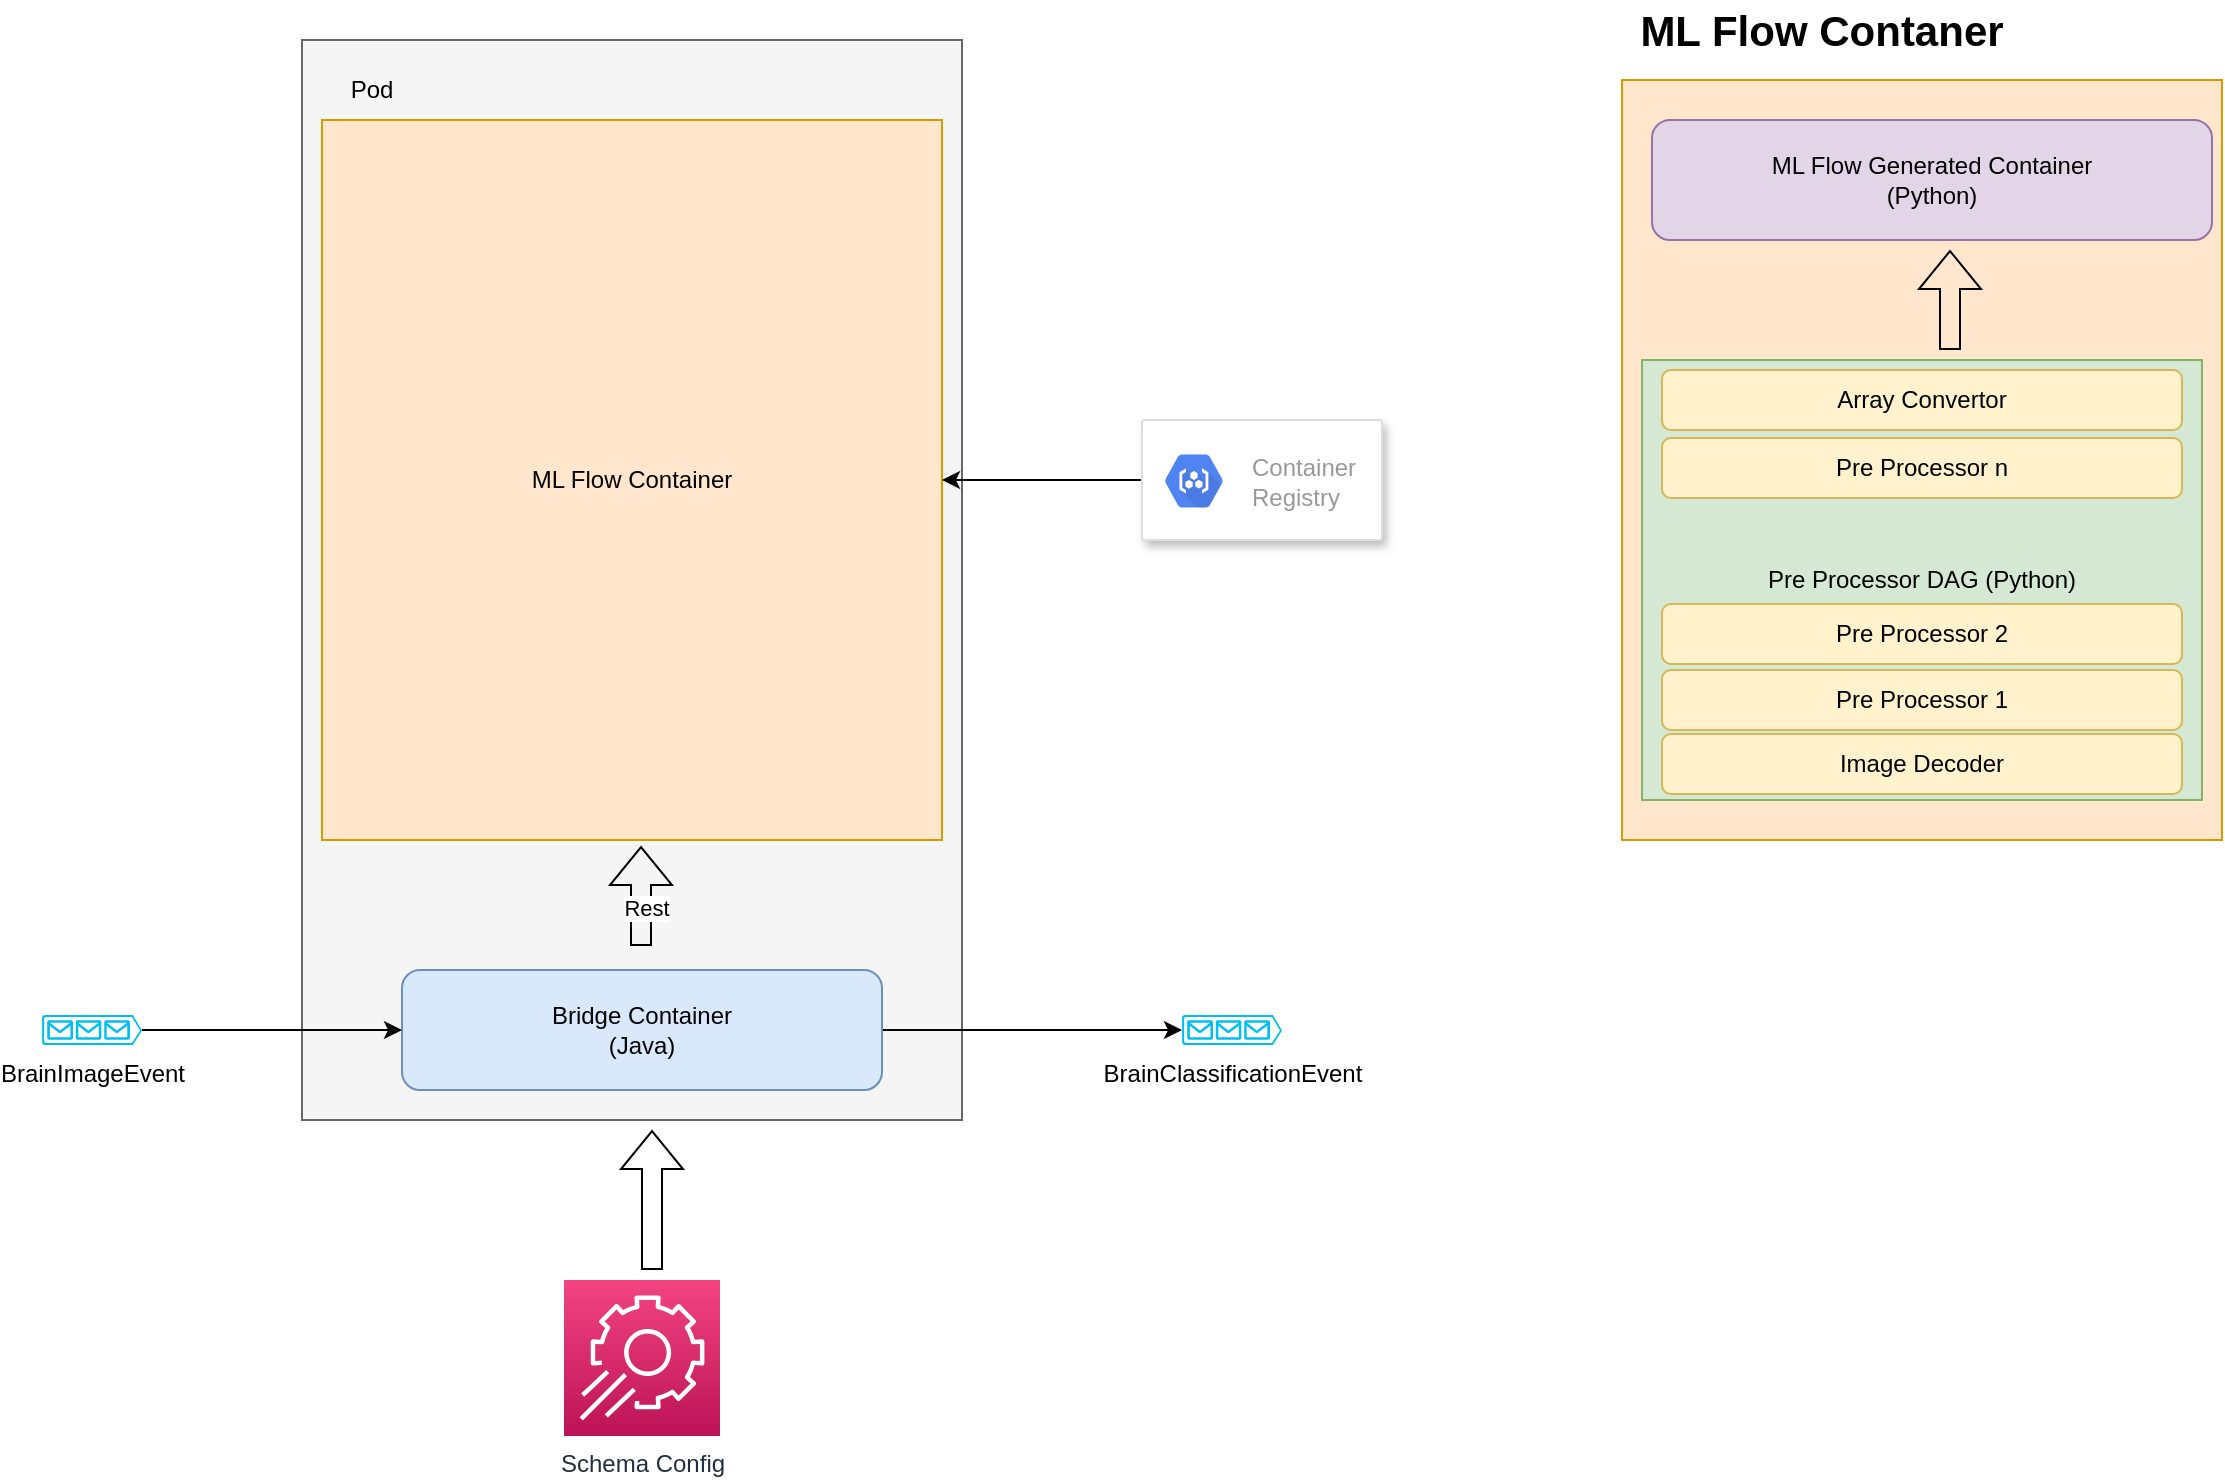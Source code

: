 <mxfile version="15.5.4" type="embed" pages="5"><diagram id="4JP8P6TYmhdr9SVVH32g" name="ML In Process"><mxGraphModel dx="971" dy="718" grid="1" gridSize="10" guides="1" tooltips="1" connect="1" arrows="1" fold="1" page="1" pageScale="1" pageWidth="1169" pageHeight="827" math="0" shadow="0"><root><mxCell id="pkODhqx5-SrbD-c5_GGv-0"/><mxCell id="pkODhqx5-SrbD-c5_GGv-1" parent="pkODhqx5-SrbD-c5_GGv-0"/><mxCell id="UCNFDzZq1QyYswXOjzoX-0" value="" style="rounded=0;whiteSpace=wrap;html=1;fillColor=#f5f5f5;fontColor=#333333;strokeColor=#666666;" parent="pkODhqx5-SrbD-c5_GGv-1" vertex="1"><mxGeometry x="160" y="40" width="330" height="540" as="geometry"/></mxCell><mxCell id="UCNFDzZq1QyYswXOjzoX-1" style="edgeStyle=orthogonalEdgeStyle;rounded=0;orthogonalLoop=1;jettySize=auto;html=1;entryX=0;entryY=0.5;entryDx=0;entryDy=0;entryPerimeter=0;" parent="pkODhqx5-SrbD-c5_GGv-1" source="UCNFDzZq1QyYswXOjzoX-2" target="UCNFDzZq1QyYswXOjzoX-5" edge="1"><mxGeometry relative="1" as="geometry"/></mxCell><mxCell id="UCNFDzZq1QyYswXOjzoX-2" value="Bridge Container&lt;br&gt;(Java)" style="rounded=1;whiteSpace=wrap;html=1;fillColor=#dae8fc;strokeColor=#6c8ebf;" parent="pkODhqx5-SrbD-c5_GGv-1" vertex="1"><mxGeometry x="210" y="505" width="240" height="60" as="geometry"/></mxCell><mxCell id="UCNFDzZq1QyYswXOjzoX-3" style="edgeStyle=orthogonalEdgeStyle;rounded=0;orthogonalLoop=1;jettySize=auto;html=1;" parent="pkODhqx5-SrbD-c5_GGv-1" source="UCNFDzZq1QyYswXOjzoX-4" target="UCNFDzZq1QyYswXOjzoX-2" edge="1"><mxGeometry relative="1" as="geometry"/></mxCell><mxCell id="UCNFDzZq1QyYswXOjzoX-4" value="BrainImageEvent" style="verticalLabelPosition=bottom;html=1;verticalAlign=top;align=center;strokeColor=none;fillColor=#00BEF2;shape=mxgraph.azure.queue_generic;pointerEvents=1;" parent="pkODhqx5-SrbD-c5_GGv-1" vertex="1"><mxGeometry x="30" y="527.5" width="50" height="15" as="geometry"/></mxCell><mxCell id="UCNFDzZq1QyYswXOjzoX-5" value="BrainClassificationEvent" style="verticalLabelPosition=bottom;html=1;verticalAlign=top;align=center;strokeColor=none;fillColor=#00BEF2;shape=mxgraph.azure.queue_generic;pointerEvents=1;" parent="pkODhqx5-SrbD-c5_GGv-1" vertex="1"><mxGeometry x="600" y="527.5" width="50" height="15" as="geometry"/></mxCell><mxCell id="UCNFDzZq1QyYswXOjzoX-12" value="Schema Config" style="sketch=0;points=[[0,0,0],[0.25,0,0],[0.5,0,0],[0.75,0,0],[1,0,0],[0,1,0],[0.25,1,0],[0.5,1,0],[0.75,1,0],[1,1,0],[0,0.25,0],[0,0.5,0],[0,0.75,0],[1,0.25,0],[1,0.5,0],[1,0.75,0]];points=[[0,0,0],[0.25,0,0],[0.5,0,0],[0.75,0,0],[1,0,0],[0,1,0],[0.25,1,0],[0.5,1,0],[0.75,1,0],[1,1,0],[0,0.25,0],[0,0.5,0],[0,0.75,0],[1,0.25,0],[1,0.5,0],[1,0.75,0]];outlineConnect=0;fontColor=#232F3E;gradientColor=#F34482;gradientDirection=north;fillColor=#BC1356;strokeColor=#ffffff;dashed=0;verticalLabelPosition=bottom;verticalAlign=top;align=center;html=1;fontSize=12;fontStyle=0;aspect=fixed;shape=mxgraph.aws4.resourceIcon;resIcon=mxgraph.aws4.app_config;" parent="pkODhqx5-SrbD-c5_GGv-1" vertex="1"><mxGeometry x="291" y="660" width="78" height="78" as="geometry"/></mxCell><mxCell id="UCNFDzZq1QyYswXOjzoX-13" value="" style="shape=flexArrow;endArrow=classic;html=1;rounded=0;" parent="pkODhqx5-SrbD-c5_GGv-1" edge="1"><mxGeometry width="50" height="50" relative="1" as="geometry"><mxPoint x="335" y="655" as="sourcePoint"/><mxPoint x="335" y="585" as="targetPoint"/></mxGeometry></mxCell><mxCell id="UCNFDzZq1QyYswXOjzoX-16" value="" style="shape=flexArrow;endArrow=classic;html=1;rounded=0;" parent="pkODhqx5-SrbD-c5_GGv-1" edge="1"><mxGeometry width="50" height="50" relative="1" as="geometry"><mxPoint x="329.5" y="493" as="sourcePoint"/><mxPoint x="329.5" y="443" as="targetPoint"/></mxGeometry></mxCell><mxCell id="UCNFDzZq1QyYswXOjzoX-17" value="Rest" style="edgeLabel;html=1;align=center;verticalAlign=middle;resizable=0;points=[];" parent="UCNFDzZq1QyYswXOjzoX-16" vertex="1" connectable="0"><mxGeometry x="-0.24" y="-2" relative="1" as="geometry"><mxPoint as="offset"/></mxGeometry></mxCell><mxCell id="UCNFDzZq1QyYswXOjzoX-20" value="Pod" style="text;html=1;strokeColor=none;fillColor=none;align=center;verticalAlign=middle;whiteSpace=wrap;rounded=0;" parent="pkODhqx5-SrbD-c5_GGv-1" vertex="1"><mxGeometry x="165" y="50" width="60" height="30" as="geometry"/></mxCell><mxCell id="sIdaTJnpg9QsMD5v8c7R-0" value="" style="rounded=0;whiteSpace=wrap;html=1;fillColor=#ffe6cc;strokeColor=#d79b00;" parent="pkODhqx5-SrbD-c5_GGv-1" vertex="1"><mxGeometry x="820" y="60" width="300" height="380" as="geometry"/></mxCell><mxCell id="sIdaTJnpg9QsMD5v8c7R-1" value="Pre Processor DAG (Python)" style="rounded=0;whiteSpace=wrap;html=1;fillColor=#d5e8d4;strokeColor=#82b366;" parent="pkODhqx5-SrbD-c5_GGv-1" vertex="1"><mxGeometry x="830" y="200" width="280" height="220" as="geometry"/></mxCell><mxCell id="sIdaTJnpg9QsMD5v8c7R-2" value="Pre Processor 1" style="rounded=1;whiteSpace=wrap;html=1;fillColor=#fff2cc;strokeColor=#d6b656;" parent="pkODhqx5-SrbD-c5_GGv-1" vertex="1"><mxGeometry x="840" y="355" width="260" height="30" as="geometry"/></mxCell><mxCell id="sIdaTJnpg9QsMD5v8c7R-3" value="Pre Processor 2" style="rounded=1;whiteSpace=wrap;html=1;fillColor=#fff2cc;strokeColor=#d6b656;" parent="pkODhqx5-SrbD-c5_GGv-1" vertex="1"><mxGeometry x="840" y="322" width="260" height="30" as="geometry"/></mxCell><mxCell id="sIdaTJnpg9QsMD5v8c7R-4" value="Pre Processor n" style="rounded=1;whiteSpace=wrap;html=1;fillColor=#fff2cc;strokeColor=#d6b656;" parent="pkODhqx5-SrbD-c5_GGv-1" vertex="1"><mxGeometry x="840" y="239" width="260" height="30" as="geometry"/></mxCell><mxCell id="sIdaTJnpg9QsMD5v8c7R-5" value="ML Flow Generated Container&lt;br&gt;(Python)" style="rounded=1;whiteSpace=wrap;html=1;fillColor=#e1d5e7;strokeColor=#9673a6;" parent="pkODhqx5-SrbD-c5_GGv-1" vertex="1"><mxGeometry x="835" y="80" width="280" height="60" as="geometry"/></mxCell><mxCell id="sIdaTJnpg9QsMD5v8c7R-7" value="Array Convertor" style="rounded=1;whiteSpace=wrap;html=1;fillColor=#fff2cc;strokeColor=#d6b656;" parent="pkODhqx5-SrbD-c5_GGv-1" vertex="1"><mxGeometry x="840" y="205" width="260" height="30" as="geometry"/></mxCell><mxCell id="sIdaTJnpg9QsMD5v8c7R-8" value="Image Decoder" style="rounded=1;whiteSpace=wrap;html=1;fillColor=#fff2cc;strokeColor=#d6b656;" parent="pkODhqx5-SrbD-c5_GGv-1" vertex="1"><mxGeometry x="840" y="387" width="260" height="30" as="geometry"/></mxCell><mxCell id="sIdaTJnpg9QsMD5v8c7R-9" value="" style="shape=flexArrow;endArrow=classic;html=1;rounded=0;" parent="pkODhqx5-SrbD-c5_GGv-1" edge="1"><mxGeometry width="50" height="50" relative="1" as="geometry"><mxPoint x="984" y="195" as="sourcePoint"/><mxPoint x="984" y="145" as="targetPoint"/></mxGeometry></mxCell><mxCell id="sIdaTJnpg9QsMD5v8c7R-11" value="ML Flow Container" style="rounded=0;whiteSpace=wrap;html=1;fillColor=#ffe6cc;strokeColor=#d79b00;" parent="pkODhqx5-SrbD-c5_GGv-1" vertex="1"><mxGeometry x="170" y="80" width="310" height="360" as="geometry"/></mxCell><mxCell id="sIdaTJnpg9QsMD5v8c7R-13" value="ML Flow Contaner" style="text;html=1;strokeColor=none;fillColor=none;align=center;verticalAlign=middle;whiteSpace=wrap;rounded=0;fontSize=21;fontStyle=1" parent="pkODhqx5-SrbD-c5_GGv-1" vertex="1"><mxGeometry x="820" y="20" width="200" height="30" as="geometry"/></mxCell><mxCell id="sIdaTJnpg9QsMD5v8c7R-16" style="edgeStyle=orthogonalEdgeStyle;rounded=0;orthogonalLoop=1;jettySize=auto;html=1;fontSize=21;" parent="pkODhqx5-SrbD-c5_GGv-1" source="sIdaTJnpg9QsMD5v8c7R-14" target="sIdaTJnpg9QsMD5v8c7R-11" edge="1"><mxGeometry relative="1" as="geometry"/></mxCell><mxCell id="sIdaTJnpg9QsMD5v8c7R-14" value="" style="strokeColor=#dddddd;shadow=1;strokeWidth=1;rounded=1;absoluteArcSize=1;arcSize=2;fontSize=21;" parent="pkODhqx5-SrbD-c5_GGv-1" vertex="1"><mxGeometry x="580" y="230" width="120" height="60" as="geometry"/></mxCell><mxCell id="sIdaTJnpg9QsMD5v8c7R-15" value="Container&#10;Registry" style="sketch=0;dashed=0;connectable=0;html=1;fillColor=#5184F3;strokeColor=none;shape=mxgraph.gcp2.hexIcon;prIcon=container_registry;part=1;labelPosition=right;verticalLabelPosition=middle;align=left;verticalAlign=middle;spacingLeft=5;fontColor=#999999;fontSize=12;" parent="sIdaTJnpg9QsMD5v8c7R-14" vertex="1"><mxGeometry y="0.5" width="44" height="39" relative="1" as="geometry"><mxPoint x="4" y="-19" as="offset"/></mxGeometry></mxCell></root></mxGraphModel></diagram><diagram id="MiwoKP8BNFaqeRX3wZGP" name="ML Out of Process"><mxGraphModel dx="1235" dy="1573" grid="1" gridSize="10" guides="1" tooltips="1" connect="1" arrows="1" fold="1" page="1" pageScale="1" pageWidth="1169" pageHeight="827" math="0" shadow="0"><root><mxCell id="0"/><mxCell id="1" parent="0"/><mxCell id="BqRsmMDiqOokHkiWsKRs-17" value="" style="rounded=0;whiteSpace=wrap;html=1;fillColor=#f5f5f5;fontColor=#333333;strokeColor=#666666;" parent="1" vertex="1"><mxGeometry x="394" y="-49" width="350" height="417" as="geometry"/></mxCell><mxCell id="15" value="" style="rounded=0;whiteSpace=wrap;html=1;fillColor=#f5f5f5;fontColor=#333333;strokeColor=#666666;" parent="1" vertex="1"><mxGeometry x="405" y="470" width="330" height="159" as="geometry"/></mxCell><mxCell id="9" style="edgeStyle=orthogonalEdgeStyle;rounded=0;orthogonalLoop=1;jettySize=auto;html=1;entryX=0;entryY=0.5;entryDx=0;entryDy=0;entryPerimeter=0;" parent="1" source="3" target="8" edge="1"><mxGeometry relative="1" as="geometry"/></mxCell><mxCell id="3" value="Event to Primitive Converter&lt;br&gt;(Java)" style="rounded=1;whiteSpace=wrap;html=1;fillColor=#dae8fc;strokeColor=#6c8ebf;" parent="1" vertex="1"><mxGeometry x="455" y="554" width="240" height="60" as="geometry"/></mxCell><mxCell id="5" style="edgeStyle=orthogonalEdgeStyle;rounded=0;orthogonalLoop=1;jettySize=auto;html=1;" parent="1" source="4" target="3" edge="1"><mxGeometry relative="1" as="geometry"/></mxCell><mxCell id="4" value="BrainImageEvent" style="verticalLabelPosition=bottom;html=1;verticalAlign=top;align=center;strokeColor=none;fillColor=#00BEF2;shape=mxgraph.azure.queue_generic;pointerEvents=1;" parent="1" vertex="1"><mxGeometry x="275" y="576.5" width="50" height="15" as="geometry"/></mxCell><mxCell id="8" value="BrainClassificationEvent" style="verticalLabelPosition=bottom;html=1;verticalAlign=top;align=center;strokeColor=none;fillColor=#00BEF2;shape=mxgraph.azure.queue_generic;pointerEvents=1;" parent="1" vertex="1"><mxGeometry x="845" y="576.5" width="50" height="15" as="geometry"/></mxCell><mxCell id="10" value="Pre Processor DAG (Python)" style="rounded=0;whiteSpace=wrap;html=1;fillColor=#d5e8d4;strokeColor=#82b366;" parent="1" vertex="1"><mxGeometry x="430" y="101" width="280" height="220" as="geometry"/></mxCell><mxCell id="11" value="Pre Processor 1" style="rounded=1;whiteSpace=wrap;html=1;fillColor=#fff2cc;strokeColor=#d6b656;" parent="1" vertex="1"><mxGeometry x="440" y="256" width="260" height="30" as="geometry"/></mxCell><mxCell id="12" value="Pre Processor 2" style="rounded=1;whiteSpace=wrap;html=1;fillColor=#fff2cc;strokeColor=#d6b656;" parent="1" vertex="1"><mxGeometry x="440" y="223" width="260" height="30" as="geometry"/></mxCell><mxCell id="13" value="Pre Processor n" style="rounded=1;whiteSpace=wrap;html=1;fillColor=#fff2cc;strokeColor=#d6b656;" parent="1" vertex="1"><mxGeometry x="440" y="140" width="260" height="30" as="geometry"/></mxCell><mxCell id="14" value="ML Flow Generated Container&lt;br&gt;(Python)" style="rounded=1;whiteSpace=wrap;html=1;fillColor=#e1d5e7;strokeColor=#9673a6;" parent="1" vertex="1"><mxGeometry x="435" y="-19" width="280" height="60" as="geometry"/></mxCell><mxCell id="16" value="Local Storage" style="shape=cylinder3;whiteSpace=wrap;html=1;boundedLbl=1;backgroundOutline=1;size=15;fillColor=#f8cecc;strokeColor=#b85450;" parent="1" vertex="1"><mxGeometry x="720" y="51" width="60" height="80" as="geometry"/></mxCell><mxCell id="MDADAvPTw3tYlWCLtkze-16" value="Schema Config" style="sketch=0;points=[[0,0,0],[0.25,0,0],[0.5,0,0],[0.75,0,0],[1,0,0],[0,1,0],[0.25,1,0],[0.5,1,0],[0.75,1,0],[1,1,0],[0,0.25,0],[0,0.5,0],[0,0.75,0],[1,0.25,0],[1,0.5,0],[1,0.75,0]];points=[[0,0,0],[0.25,0,0],[0.5,0,0],[0.75,0,0],[1,0,0],[0,1,0],[0.25,1,0],[0.5,1,0],[0.75,1,0],[1,1,0],[0,0.25,0],[0,0.5,0],[0,0.75,0],[1,0.25,0],[1,0.5,0],[1,0.75,0]];outlineConnect=0;fontColor=#232F3E;gradientColor=#F34482;gradientDirection=north;fillColor=#BC1356;strokeColor=#ffffff;dashed=0;verticalLabelPosition=bottom;verticalAlign=top;align=center;html=1;fontSize=12;fontStyle=0;aspect=fixed;shape=mxgraph.aws4.resourceIcon;resIcon=mxgraph.aws4.app_config;" parent="1" vertex="1"><mxGeometry x="536" y="709" width="78" height="78" as="geometry"/></mxCell><mxCell id="MDADAvPTw3tYlWCLtkze-18" value="" style="shape=flexArrow;endArrow=classic;html=1;rounded=0;" parent="1" edge="1"><mxGeometry width="50" height="50" relative="1" as="geometry"><mxPoint x="580" y="704" as="sourcePoint"/><mxPoint x="580" y="634" as="targetPoint"/></mxGeometry></mxCell><mxCell id="_86zWBjJLlqJBihrQBg6-16" value="Array Convertor" style="rounded=1;whiteSpace=wrap;html=1;fillColor=#fff2cc;strokeColor=#d6b656;" parent="1" vertex="1"><mxGeometry x="440" y="106" width="260" height="30" as="geometry"/></mxCell><mxCell id="_86zWBjJLlqJBihrQBg6-17" value="Image Decoder" style="rounded=1;whiteSpace=wrap;html=1;fillColor=#fff2cc;strokeColor=#d6b656;" parent="1" vertex="1"><mxGeometry x="440" y="288" width="260" height="30" as="geometry"/></mxCell><mxCell id="_86zWBjJLlqJBihrQBg6-18" value="" style="shape=flexArrow;endArrow=classic;html=1;rounded=0;" parent="1" edge="1"><mxGeometry width="50" height="50" relative="1" as="geometry"><mxPoint x="584" y="431" as="sourcePoint"/><mxPoint x="584" y="381" as="targetPoint"/></mxGeometry></mxCell><mxCell id="_86zWBjJLlqJBihrQBg6-21" value="Rest" style="edgeLabel;html=1;align=center;verticalAlign=middle;resizable=0;points=[];" parent="_86zWBjJLlqJBihrQBg6-18" vertex="1" connectable="0"><mxGeometry x="-0.24" y="-2" relative="1" as="geometry"><mxPoint y="39" as="offset"/></mxGeometry></mxCell><mxCell id="_86zWBjJLlqJBihrQBg6-19" value="" style="shape=flexArrow;endArrow=classic;html=1;rounded=0;" parent="1" edge="1"><mxGeometry width="50" height="50" relative="1" as="geometry"><mxPoint x="584" y="96" as="sourcePoint"/><mxPoint x="584" y="46" as="targetPoint"/></mxGeometry></mxCell><mxCell id="_86zWBjJLlqJBihrQBg6-20" value="Rest" style="edgeLabel;html=1;align=center;verticalAlign=middle;resizable=0;points=[];" parent="_86zWBjJLlqJBihrQBg6-19" vertex="1" connectable="0"><mxGeometry x="0.04" y="-3" relative="1" as="geometry"><mxPoint as="offset"/></mxGeometry></mxCell><mxCell id="17" value="Azure Container Registry" style="shape=cylinder3;whiteSpace=wrap;html=1;boundedLbl=1;backgroundOutline=1;size=15;" parent="1" vertex="1"><mxGeometry x="895" y="80" width="60" height="80" as="geometry"/></mxCell><mxCell id="BqRsmMDiqOokHkiWsKRs-18" value="AIX" style="text;html=1;strokeColor=none;fillColor=none;align=center;verticalAlign=middle;whiteSpace=wrap;rounded=0;" parent="1" vertex="1"><mxGeometry x="395" y="-49" width="60" height="30" as="geometry"/></mxCell><mxCell id="BqRsmMDiqOokHkiWsKRs-19" value="Brain OS" style="text;html=1;strokeColor=none;fillColor=none;align=center;verticalAlign=middle;whiteSpace=wrap;rounded=0;" parent="1" vertex="1"><mxGeometry x="405" y="529" width="60" height="30" as="geometry"/></mxCell><mxCell id="BqRsmMDiqOokHkiWsKRs-20" value="API" style="rounded=1;whiteSpace=wrap;html=1;fillColor=#fff2cc;strokeColor=#d6b656;" parent="1" vertex="1"><mxGeometry x="440" y="332" width="260" height="30" as="geometry"/></mxCell><mxCell id="BqRsmMDiqOokHkiWsKRs-21" value="API Mapping" style="shape=note;whiteSpace=wrap;html=1;backgroundOutline=1;darkOpacity=0.05;" parent="1" vertex="1"><mxGeometry x="614" y="395" width="140" height="37" as="geometry"/></mxCell><mxCell id="BqRsmMDiqOokHkiWsKRs-22" value="Translation Layer??" style="rounded=1;whiteSpace=wrap;html=1;fillColor=#dae8fc;strokeColor=#6c8ebf;" parent="1" vertex="1"><mxGeometry x="455" y="480" width="240" height="60" as="geometry"/></mxCell></root></mxGraphModel></diagram><diagram id="POfjRyIxEULZy1pv2Ibr" name="Rules In Process"><mxGraphModel dx="971" dy="718" grid="1" gridSize="10" guides="1" tooltips="1" connect="1" arrows="1" fold="1" page="1" pageScale="1" pageWidth="1169" pageHeight="827" math="0" shadow="0"><root><mxCell id="7XqIxo2VMVw2VIhpnfHO-0"/><mxCell id="7XqIxo2VMVw2VIhpnfHO-1" parent="7XqIxo2VMVw2VIhpnfHO-0"/><mxCell id="0PrYbiPwG8l5J3YuGwp_-0" value="" style="rounded=0;whiteSpace=wrap;html=1;fillColor=#f5f5f5;fontColor=#333333;strokeColor=#666666;" parent="7XqIxo2VMVw2VIhpnfHO-1" vertex="1"><mxGeometry x="405" y="370" width="330" height="220" as="geometry"/></mxCell><mxCell id="0PrYbiPwG8l5J3YuGwp_-1" style="edgeStyle=orthogonalEdgeStyle;rounded=0;orthogonalLoop=1;jettySize=auto;html=1;entryX=0;entryY=0.5;entryDx=0;entryDy=0;entryPerimeter=0;" parent="7XqIxo2VMVw2VIhpnfHO-1" source="0PrYbiPwG8l5J3YuGwp_-2" target="0PrYbiPwG8l5J3YuGwp_-5" edge="1"><mxGeometry relative="1" as="geometry"/></mxCell><mxCell id="0PrYbiPwG8l5J3YuGwp_-2" value="Event to Primitive Converter&lt;br&gt;(Java)" style="rounded=1;whiteSpace=wrap;html=1;fillColor=#dae8fc;strokeColor=#6c8ebf;" parent="7XqIxo2VMVw2VIhpnfHO-1" vertex="1"><mxGeometry x="430" y="515" width="280" height="60" as="geometry"/></mxCell><mxCell id="0PrYbiPwG8l5J3YuGwp_-3" style="edgeStyle=orthogonalEdgeStyle;rounded=0;orthogonalLoop=1;jettySize=auto;html=1;" parent="7XqIxo2VMVw2VIhpnfHO-1" source="0PrYbiPwG8l5J3YuGwp_-4" target="0PrYbiPwG8l5J3YuGwp_-2" edge="1"><mxGeometry relative="1" as="geometry"/></mxCell><mxCell id="0PrYbiPwG8l5J3YuGwp_-4" value="BrainFeatureEvent" style="verticalLabelPosition=bottom;html=1;verticalAlign=top;align=center;strokeColor=none;fillColor=#00BEF2;shape=mxgraph.azure.queue_generic;pointerEvents=1;" parent="7XqIxo2VMVw2VIhpnfHO-1" vertex="1"><mxGeometry x="275" y="537.5" width="50" height="15" as="geometry"/></mxCell><mxCell id="0PrYbiPwG8l5J3YuGwp_-5" value="BrainFeatureEvent" style="verticalLabelPosition=bottom;html=1;verticalAlign=top;align=center;strokeColor=none;fillColor=#00BEF2;shape=mxgraph.azure.queue_generic;pointerEvents=1;" parent="7XqIxo2VMVw2VIhpnfHO-1" vertex="1"><mxGeometry x="845" y="537.5" width="50" height="15" as="geometry"/></mxCell><mxCell id="0PrYbiPwG8l5J3YuGwp_-10" value="Rule Engine" style="rounded=1;whiteSpace=wrap;html=1;fillColor=#e1d5e7;strokeColor=#9673a6;" parent="7XqIxo2VMVw2VIhpnfHO-1" vertex="1"><mxGeometry x="430" y="390" width="280" height="60" as="geometry"/></mxCell><mxCell id="0PrYbiPwG8l5J3YuGwp_-12" value="Schema Config" style="sketch=0;points=[[0,0,0],[0.25,0,0],[0.5,0,0],[0.75,0,0],[1,0,0],[0,1,0],[0.25,1,0],[0.5,1,0],[0.75,1,0],[1,1,0],[0,0.25,0],[0,0.5,0],[0,0.75,0],[1,0.25,0],[1,0.5,0],[1,0.75,0]];points=[[0,0,0],[0.25,0,0],[0.5,0,0],[0.75,0,0],[1,0,0],[0,1,0],[0.25,1,0],[0.5,1,0],[0.75,1,0],[1,1,0],[0,0.25,0],[0,0.5,0],[0,0.75,0],[1,0.25,0],[1,0.5,0],[1,0.75,0]];outlineConnect=0;fontColor=#232F3E;gradientColor=#F34482;gradientDirection=north;fillColor=#BC1356;strokeColor=#ffffff;dashed=0;verticalLabelPosition=bottom;verticalAlign=top;align=center;html=1;fontSize=12;fontStyle=0;aspect=fixed;shape=mxgraph.aws4.resourceIcon;resIcon=mxgraph.aws4.app_config;" parent="7XqIxo2VMVw2VIhpnfHO-1" vertex="1"><mxGeometry x="536" y="670" width="78" height="78" as="geometry"/></mxCell><mxCell id="0PrYbiPwG8l5J3YuGwp_-13" value="" style="shape=flexArrow;endArrow=classic;html=1;rounded=0;" parent="7XqIxo2VMVw2VIhpnfHO-1" edge="1"><mxGeometry width="50" height="50" relative="1" as="geometry"><mxPoint x="580" y="665" as="sourcePoint"/><mxPoint x="580" y="595" as="targetPoint"/></mxGeometry></mxCell><mxCell id="0PrYbiPwG8l5J3YuGwp_-18" value="" style="shape=flexArrow;endArrow=classic;html=1;rounded=0;" parent="7XqIxo2VMVw2VIhpnfHO-1" edge="1"><mxGeometry width="50" height="50" relative="1" as="geometry"><mxPoint x="579" y="505" as="sourcePoint"/><mxPoint x="579" y="455" as="targetPoint"/></mxGeometry></mxCell><mxCell id="0PrYbiPwG8l5J3YuGwp_-19" value="grpc" style="edgeLabel;html=1;align=center;verticalAlign=middle;resizable=0;points=[];" parent="0PrYbiPwG8l5J3YuGwp_-18" vertex="1" connectable="0"><mxGeometry x="0.04" y="-3" relative="1" as="geometry"><mxPoint as="offset"/></mxGeometry></mxCell><mxCell id="LHhq15kiUCPLGNuwwc2B-0" value="Model Repository" style="shape=cylinder3;whiteSpace=wrap;html=1;boundedLbl=1;backgroundOutline=1;size=15;fillColor=#f8cecc;strokeColor=#b85450;" parent="7XqIxo2VMVw2VIhpnfHO-1" vertex="1"><mxGeometry x="545" y="210" width="60" height="80" as="geometry"/></mxCell><mxCell id="LHhq15kiUCPLGNuwwc2B-1" value="" style="shape=flexArrow;endArrow=classic;html=1;rounded=0;" parent="7XqIxo2VMVw2VIhpnfHO-1" edge="1"><mxGeometry width="50" height="50" relative="1" as="geometry"><mxPoint x="575" y="305" as="sourcePoint"/><mxPoint x="575" y="355" as="targetPoint"/></mxGeometry></mxCell><mxCell id="LHhq15kiUCPLGNuwwc2B-2" value="Rest" style="edgeLabel;html=1;align=center;verticalAlign=middle;resizable=0;points=[];" parent="LHhq15kiUCPLGNuwwc2B-1" vertex="1" connectable="0"><mxGeometry x="0.04" y="-3" relative="1" as="geometry"><mxPoint as="offset"/></mxGeometry></mxCell><mxCell id="GsMzVTGUkSejpxuyA2g--0" value="&lt;h1&gt;Model Repository&lt;/h1&gt;&lt;p&gt;Meta data&lt;/p&gt;&lt;p&gt;API ID&lt;/p&gt;&lt;p&gt;Model File - blob&lt;/p&gt;&lt;p&gt;Container Registry&lt;/p&gt;" style="text;html=1;strokeColor=none;fillColor=none;spacing=5;spacingTop=-20;whiteSpace=wrap;overflow=hidden;rounded=0;" parent="7XqIxo2VMVw2VIhpnfHO-1" vertex="1"><mxGeometry x="810" y="190" width="200" height="210" as="geometry"/></mxCell><mxCell id="is2GIJB-fPPLhicBlgTr-0" value="&lt;h1&gt;Process&lt;/h1&gt;&lt;p&gt;1. init - all schema - all quantities, expression&lt;/p&gt;&lt;p&gt;2. evaluation&lt;/p&gt;&lt;p&gt;3. Expression Creater - reuse&lt;/p&gt;" style="text;html=1;strokeColor=none;fillColor=none;spacing=5;spacingTop=-20;whiteSpace=wrap;overflow=hidden;rounded=0;" vertex="1" parent="7XqIxo2VMVw2VIhpnfHO-1"><mxGeometry x="70" y="30" width="190" height="200" as="geometry"/></mxCell></root></mxGraphModel></diagram><diagram id="O5_boVwq-IsKR6I_L01H" name="Integration"><mxGraphModel dx="2404" dy="746" grid="1" gridSize="10" guides="1" tooltips="1" connect="1" arrows="1" fold="1" page="1" pageScale="1" pageWidth="1169" pageHeight="827" math="0" shadow="0"><root><mxCell id="6YNXqNaf5J8J-KidiC3n-0"/><mxCell id="6YNXqNaf5J8J-KidiC3n-1" parent="6YNXqNaf5J8J-KidiC3n-0"/><mxCell id="UGwZPqtYOgmjT9-6aZ6n-0" value="" style="rounded=0;whiteSpace=wrap;html=1;fillColor=#f5f5f5;fontColor=#333333;strokeColor=#666666;" parent="6YNXqNaf5J8J-KidiC3n-1" vertex="1"><mxGeometry x="160" y="40" width="330" height="540" as="geometry"/></mxCell><mxCell id="UGwZPqtYOgmjT9-6aZ6n-1" style="edgeStyle=orthogonalEdgeStyle;rounded=0;orthogonalLoop=1;jettySize=auto;html=1;entryX=0;entryY=0.5;entryDx=0;entryDy=0;entryPerimeter=0;" parent="6YNXqNaf5J8J-KidiC3n-1" source="UGwZPqtYOgmjT9-6aZ6n-2" target="UGwZPqtYOgmjT9-6aZ6n-5" edge="1"><mxGeometry relative="1" as="geometry"/></mxCell><mxCell id="UGwZPqtYOgmjT9-6aZ6n-2" value="Bridge Container&lt;br&gt;(Java)" style="rounded=1;whiteSpace=wrap;html=1;fillColor=#dae8fc;strokeColor=#6c8ebf;" parent="6YNXqNaf5J8J-KidiC3n-1" vertex="1"><mxGeometry x="210" y="505" width="240" height="60" as="geometry"/></mxCell><mxCell id="UGwZPqtYOgmjT9-6aZ6n-3" style="edgeStyle=orthogonalEdgeStyle;rounded=0;orthogonalLoop=1;jettySize=auto;html=1;" parent="6YNXqNaf5J8J-KidiC3n-1" source="UGwZPqtYOgmjT9-6aZ6n-4" target="UGwZPqtYOgmjT9-6aZ6n-2" edge="1"><mxGeometry relative="1" as="geometry"/></mxCell><mxCell id="UGwZPqtYOgmjT9-6aZ6n-4" value="BrainMultivariateEvent" style="verticalLabelPosition=bottom;html=1;verticalAlign=top;align=center;strokeColor=none;fillColor=#00BEF2;shape=mxgraph.azure.queue_generic;pointerEvents=1;" parent="6YNXqNaf5J8J-KidiC3n-1" vertex="1"><mxGeometry x="30" y="527.5" width="50" height="15" as="geometry"/></mxCell><mxCell id="UGwZPqtYOgmjT9-6aZ6n-5" value="BrainClassificationEvent" style="verticalLabelPosition=bottom;html=1;verticalAlign=top;align=center;strokeColor=none;fillColor=#00BEF2;shape=mxgraph.azure.queue_generic;pointerEvents=1;" parent="6YNXqNaf5J8J-KidiC3n-1" vertex="1"><mxGeometry x="600" y="527.5" width="50" height="15" as="geometry"/></mxCell><mxCell id="UGwZPqtYOgmjT9-6aZ6n-6" value="Schema Config" style="sketch=0;points=[[0,0,0],[0.25,0,0],[0.5,0,0],[0.75,0,0],[1,0,0],[0,1,0],[0.25,1,0],[0.5,1,0],[0.75,1,0],[1,1,0],[0,0.25,0],[0,0.5,0],[0,0.75,0],[1,0.25,0],[1,0.5,0],[1,0.75,0]];points=[[0,0,0],[0.25,0,0],[0.5,0,0],[0.75,0,0],[1,0,0],[0,1,0],[0.25,1,0],[0.5,1,0],[0.75,1,0],[1,1,0],[0,0.25,0],[0,0.5,0],[0,0.75,0],[1,0.25,0],[1,0.5,0],[1,0.75,0]];outlineConnect=0;fontColor=#232F3E;gradientColor=#F34482;gradientDirection=north;fillColor=#BC1356;strokeColor=#ffffff;dashed=0;verticalLabelPosition=bottom;verticalAlign=top;align=center;html=1;fontSize=12;fontStyle=0;aspect=fixed;shape=mxgraph.aws4.resourceIcon;resIcon=mxgraph.aws4.app_config;" parent="6YNXqNaf5J8J-KidiC3n-1" vertex="1"><mxGeometry x="291" y="660" width="78" height="78" as="geometry"/></mxCell><mxCell id="UGwZPqtYOgmjT9-6aZ6n-7" value="" style="shape=flexArrow;endArrow=classic;html=1;rounded=0;" parent="6YNXqNaf5J8J-KidiC3n-1" edge="1"><mxGeometry width="50" height="50" relative="1" as="geometry"><mxPoint x="335" y="655" as="sourcePoint"/><mxPoint x="335" y="585" as="targetPoint"/></mxGeometry></mxCell><mxCell id="UGwZPqtYOgmjT9-6aZ6n-8" value="" style="shape=flexArrow;endArrow=classic;html=1;rounded=0;" parent="6YNXqNaf5J8J-KidiC3n-1" edge="1"><mxGeometry width="50" height="50" relative="1" as="geometry"><mxPoint x="329.5" y="493" as="sourcePoint"/><mxPoint x="329.5" y="443" as="targetPoint"/></mxGeometry></mxCell><mxCell id="UGwZPqtYOgmjT9-6aZ6n-9" value="Rest" style="edgeLabel;html=1;align=center;verticalAlign=middle;resizable=0;points=[];" parent="UGwZPqtYOgmjT9-6aZ6n-8" vertex="1" connectable="0"><mxGeometry x="-0.24" y="-2" relative="1" as="geometry"><mxPoint as="offset"/></mxGeometry></mxCell><mxCell id="UGwZPqtYOgmjT9-6aZ6n-10" value="Pod" style="text;html=1;strokeColor=none;fillColor=none;align=center;verticalAlign=middle;whiteSpace=wrap;rounded=0;" parent="6YNXqNaf5J8J-KidiC3n-1" vertex="1"><mxGeometry x="165" y="50" width="60" height="30" as="geometry"/></mxCell><mxCell id="UGwZPqtYOgmjT9-6aZ6n-11" value="ML Flow Container" style="rounded=0;whiteSpace=wrap;html=1;fillColor=#ffe6cc;strokeColor=#d79b00;" parent="6YNXqNaf5J8J-KidiC3n-1" vertex="1"><mxGeometry x="170" y="80" width="310" height="360" as="geometry"/></mxCell><mxCell id="UGwZPqtYOgmjT9-6aZ6n-12" style="edgeStyle=orthogonalEdgeStyle;rounded=0;orthogonalLoop=1;jettySize=auto;html=1;fontSize=21;" parent="6YNXqNaf5J8J-KidiC3n-1" source="UGwZPqtYOgmjT9-6aZ6n-13" target="UGwZPqtYOgmjT9-6aZ6n-11" edge="1"><mxGeometry relative="1" as="geometry"/></mxCell><mxCell id="UGwZPqtYOgmjT9-6aZ6n-13" value="" style="strokeColor=#dddddd;shadow=1;strokeWidth=1;rounded=1;absoluteArcSize=1;arcSize=2;fontSize=21;" parent="6YNXqNaf5J8J-KidiC3n-1" vertex="1"><mxGeometry x="580" y="230" width="120" height="60" as="geometry"/></mxCell><mxCell id="UGwZPqtYOgmjT9-6aZ6n-14" value="Container&#10;Registry" style="sketch=0;dashed=0;connectable=0;html=1;fillColor=#5184F3;strokeColor=none;shape=mxgraph.gcp2.hexIcon;prIcon=container_registry;part=1;labelPosition=right;verticalLabelPosition=middle;align=left;verticalAlign=middle;spacingLeft=5;fontColor=#999999;fontSize=12;" parent="UGwZPqtYOgmjT9-6aZ6n-13" vertex="1"><mxGeometry y="0.5" width="44" height="39" relative="1" as="geometry"><mxPoint x="4" y="-19" as="offset"/></mxGeometry></mxCell></root></mxGraphModel></diagram><diagram id="jkJnKkYUWpXnWtncGfs1" name="Agriculture"><mxGraphModel dx="1235" dy="746" grid="1" gridSize="10" guides="1" tooltips="1" connect="1" arrows="1" fold="1" page="1" pageScale="1" pageWidth="1100" pageHeight="850" math="0" shadow="0"><root><mxCell id="6KFgNpuXBnWp8GuMbLCi-0"/><mxCell id="6KFgNpuXBnWp8GuMbLCi-1" parent="6KFgNpuXBnWp8GuMbLCi-0"/><mxCell id="6KFgNpuXBnWp8GuMbLCi-2" style="edgeStyle=orthogonalEdgeStyle;rounded=0;orthogonalLoop=1;jettySize=auto;html=1;entryX=0;entryY=0.5;entryDx=0;entryDy=0;entryPerimeter=0;" parent="6KFgNpuXBnWp8GuMbLCi-1" source="6KFgNpuXBnWp8GuMbLCi-3" target="6KFgNpuXBnWp8GuMbLCi-5" edge="1"><mxGeometry relative="1" as="geometry"/></mxCell><mxCell id="6KFgNpuXBnWp8GuMbLCi-3" value="Azure Content Ingestion" style="aspect=fixed;perimeter=ellipsePerimeter;html=1;align=center;shadow=0;dashed=0;spacingTop=3;image;image=img/lib/active_directory/database_server.svg;" parent="6KFgNpuXBnWp8GuMbLCi-1" vertex="1"><mxGeometry x="37.6" y="328" width="65.6" height="80" as="geometry"/></mxCell><mxCell id="6KFgNpuXBnWp8GuMbLCi-4" style="edgeStyle=orthogonalEdgeStyle;rounded=0;orthogonalLoop=1;jettySize=auto;html=1;" parent="6KFgNpuXBnWp8GuMbLCi-1" source="6KFgNpuXBnWp8GuMbLCi-5" target="6KFgNpuXBnWp8GuMbLCi-7" edge="1"><mxGeometry relative="1" as="geometry"/></mxCell><mxCell id="6KFgNpuXBnWp8GuMbLCi-5" value="BrainImageEvent" style="verticalLabelPosition=bottom;html=1;verticalAlign=top;align=center;strokeColor=none;fillColor=#00BEF2;shape=mxgraph.azure.queue_generic;pointerEvents=1;" parent="6KFgNpuXBnWp8GuMbLCi-1" vertex="1"><mxGeometry x="142.1" y="360.5" width="50" height="15" as="geometry"/></mxCell><mxCell id="6KFgNpuXBnWp8GuMbLCi-6" style="edgeStyle=orthogonalEdgeStyle;rounded=0;orthogonalLoop=1;jettySize=auto;html=1;entryX=0;entryY=0.5;entryDx=0;entryDy=0;entryPerimeter=0;" parent="6KFgNpuXBnWp8GuMbLCi-1" source="6KFgNpuXBnWp8GuMbLCi-7" target="6KFgNpuXBnWp8GuMbLCi-8" edge="1"><mxGeometry relative="1" as="geometry"/></mxCell><mxCell id="6KFgNpuXBnWp8GuMbLCi-7" value="ML Flow Bridge&lt;br&gt;(crop detection)" style="sketch=0;points=[[0,0,0],[0.25,0,0],[0.5,0,0],[0.75,0,0],[1,0,0],[0,1,0],[0.25,1,0],[0.5,1,0],[0.75,1,0],[1,1,0],[0,0.25,0],[0,0.5,0],[0,0.75,0],[1,0.25,0],[1,0.5,0],[1,0.75,0]];outlineConnect=0;fontColor=#232F3E;gradientColor=#4AB29A;gradientDirection=north;fillColor=#116D5B;strokeColor=#ffffff;dashed=0;verticalLabelPosition=bottom;verticalAlign=top;align=center;html=1;fontSize=12;fontStyle=0;aspect=fixed;shape=mxgraph.aws4.resourceIcon;resIcon=mxgraph.aws4.codeguru_2;" parent="6KFgNpuXBnWp8GuMbLCi-1" vertex="1"><mxGeometry x="228.1" y="329" width="78" height="78" as="geometry"/></mxCell><mxCell id="NyHSVeUAHtcZhh_xUqma-1" style="edgeStyle=orthogonalEdgeStyle;rounded=0;orthogonalLoop=1;jettySize=auto;html=1;entryX=0;entryY=0.5;entryDx=0;entryDy=0;" edge="1" parent="6KFgNpuXBnWp8GuMbLCi-1" source="6KFgNpuXBnWp8GuMbLCi-8" target="NyHSVeUAHtcZhh_xUqma-0"><mxGeometry relative="1" as="geometry"/></mxCell><mxCell id="6KFgNpuXBnWp8GuMbLCi-8" value="BrainClassification" style="verticalLabelPosition=bottom;html=1;verticalAlign=top;align=center;strokeColor=none;fillColor=#00BEF2;shape=mxgraph.azure.queue_generic;pointerEvents=1;" parent="6KFgNpuXBnWp8GuMbLCi-1" vertex="1"><mxGeometry x="356.1" y="360.5" width="50" height="15" as="geometry"/></mxCell><mxCell id="TgDR2E-j6QGFt6vruQZo-1" style="edgeStyle=orthogonalEdgeStyle;rounded=0;orthogonalLoop=1;jettySize=auto;html=1;entryX=0.5;entryY=0;entryDx=0;entryDy=0;entryPerimeter=0;exitX=0.5;exitY=0;exitDx=0;exitDy=0;" edge="1" parent="6KFgNpuXBnWp8GuMbLCi-1" source="NyHSVeUAHtcZhh_xUqma-0" target="TgDR2E-j6QGFt6vruQZo-0"><mxGeometry relative="1" as="geometry"/></mxCell><mxCell id="TgDR2E-j6QGFt6vruQZo-3" style="edgeStyle=orthogonalEdgeStyle;rounded=0;orthogonalLoop=1;jettySize=auto;html=1;" edge="1" parent="6KFgNpuXBnWp8GuMbLCi-1" source="NyHSVeUAHtcZhh_xUqma-0" target="TgDR2E-j6QGFt6vruQZo-2"><mxGeometry relative="1" as="geometry"/></mxCell><mxCell id="NyHSVeUAHtcZhh_xUqma-0" value="Function Post Processor" style="rounded=1;whiteSpace=wrap;html=1;" vertex="1" parent="6KFgNpuXBnWp8GuMbLCi-1"><mxGeometry x="465" y="338" width="120" height="60" as="geometry"/></mxCell><mxCell id="TgDR2E-j6QGFt6vruQZo-0" value="Schema Serrvice" style="sketch=0;points=[[0,0,0],[0.25,0,0],[0.5,0,0],[0.75,0,0],[1,0,0],[0,1,0],[0.25,1,0],[0.5,1,0],[0.75,1,0],[1,1,0],[0,0.25,0],[0,0.5,0],[0,0.75,0],[1,0.25,0],[1,0.5,0],[1,0.75,0]];points=[[0,0,0],[0.25,0,0],[0.5,0,0],[0.75,0,0],[1,0,0],[0,1,0],[0.25,1,0],[0.5,1,0],[0.75,1,0],[1,1,0],[0,0.25,0],[0,0.5,0],[0,0.75,0],[1,0.25,0],[1,0.5,0],[1,0.75,0]];outlineConnect=0;fontColor=#232F3E;gradientColor=#F34482;gradientDirection=north;fillColor=#BC1356;strokeColor=#ffffff;dashed=0;verticalLabelPosition=bottom;verticalAlign=top;align=center;html=1;fontSize=12;fontStyle=0;aspect=fixed;shape=mxgraph.aws4.resourceIcon;resIcon=mxgraph.aws4.app_config;" vertex="1" parent="6KFgNpuXBnWp8GuMbLCi-1"><mxGeometry x="640" y="30" width="78" height="78" as="geometry"/></mxCell><mxCell id="TgDR2E-j6QGFt6vruQZo-2" value="Delta Service" style="rounded=1;whiteSpace=wrap;html=1;" vertex="1" parent="6KFgNpuXBnWp8GuMbLCi-1"><mxGeometry x="670" y="338" width="120" height="60" as="geometry"/></mxCell><mxCell id="TgDR2E-j6QGFt6vruQZo-4" value="Function Resolver" style="rounded=1;whiteSpace=wrap;html=1;" vertex="1" parent="6KFgNpuXBnWp8GuMbLCi-1"><mxGeometry x="840" y="338" width="120" height="60" as="geometry"/></mxCell></root></mxGraphModel></diagram></mxfile>